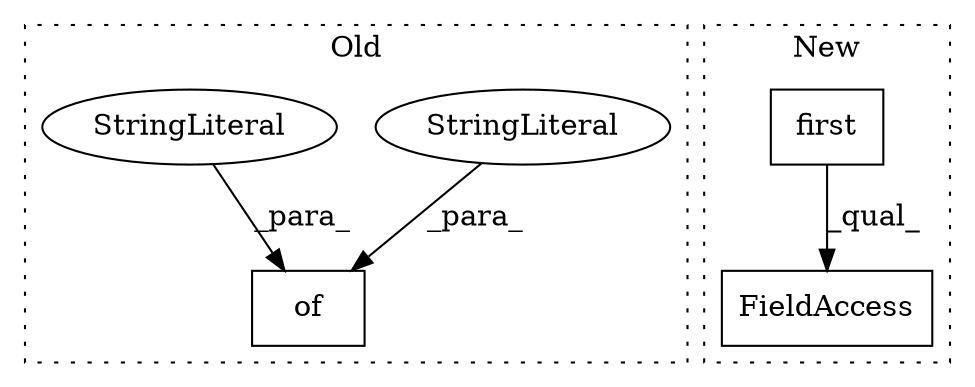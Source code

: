 digraph G {
subgraph cluster0 {
1 [label="of" a="32" s="7381,7466" l="3,1" shape="box"];
4 [label="StringLiteral" a="45" s="7384" l="12" shape="ellipse"];
5 [label="StringLiteral" a="45" s="7443" l="12" shape="ellipse"];
label = "Old";
style="dotted";
}
subgraph cluster1 {
2 [label="first" a="32" s="6975,6991" l="6,1" shape="box"];
3 [label="FieldAccess" a="22" s="7710" l="7" shape="box"];
label = "New";
style="dotted";
}
2 -> 3 [label="_qual_"];
4 -> 1 [label="_para_"];
5 -> 1 [label="_para_"];
}